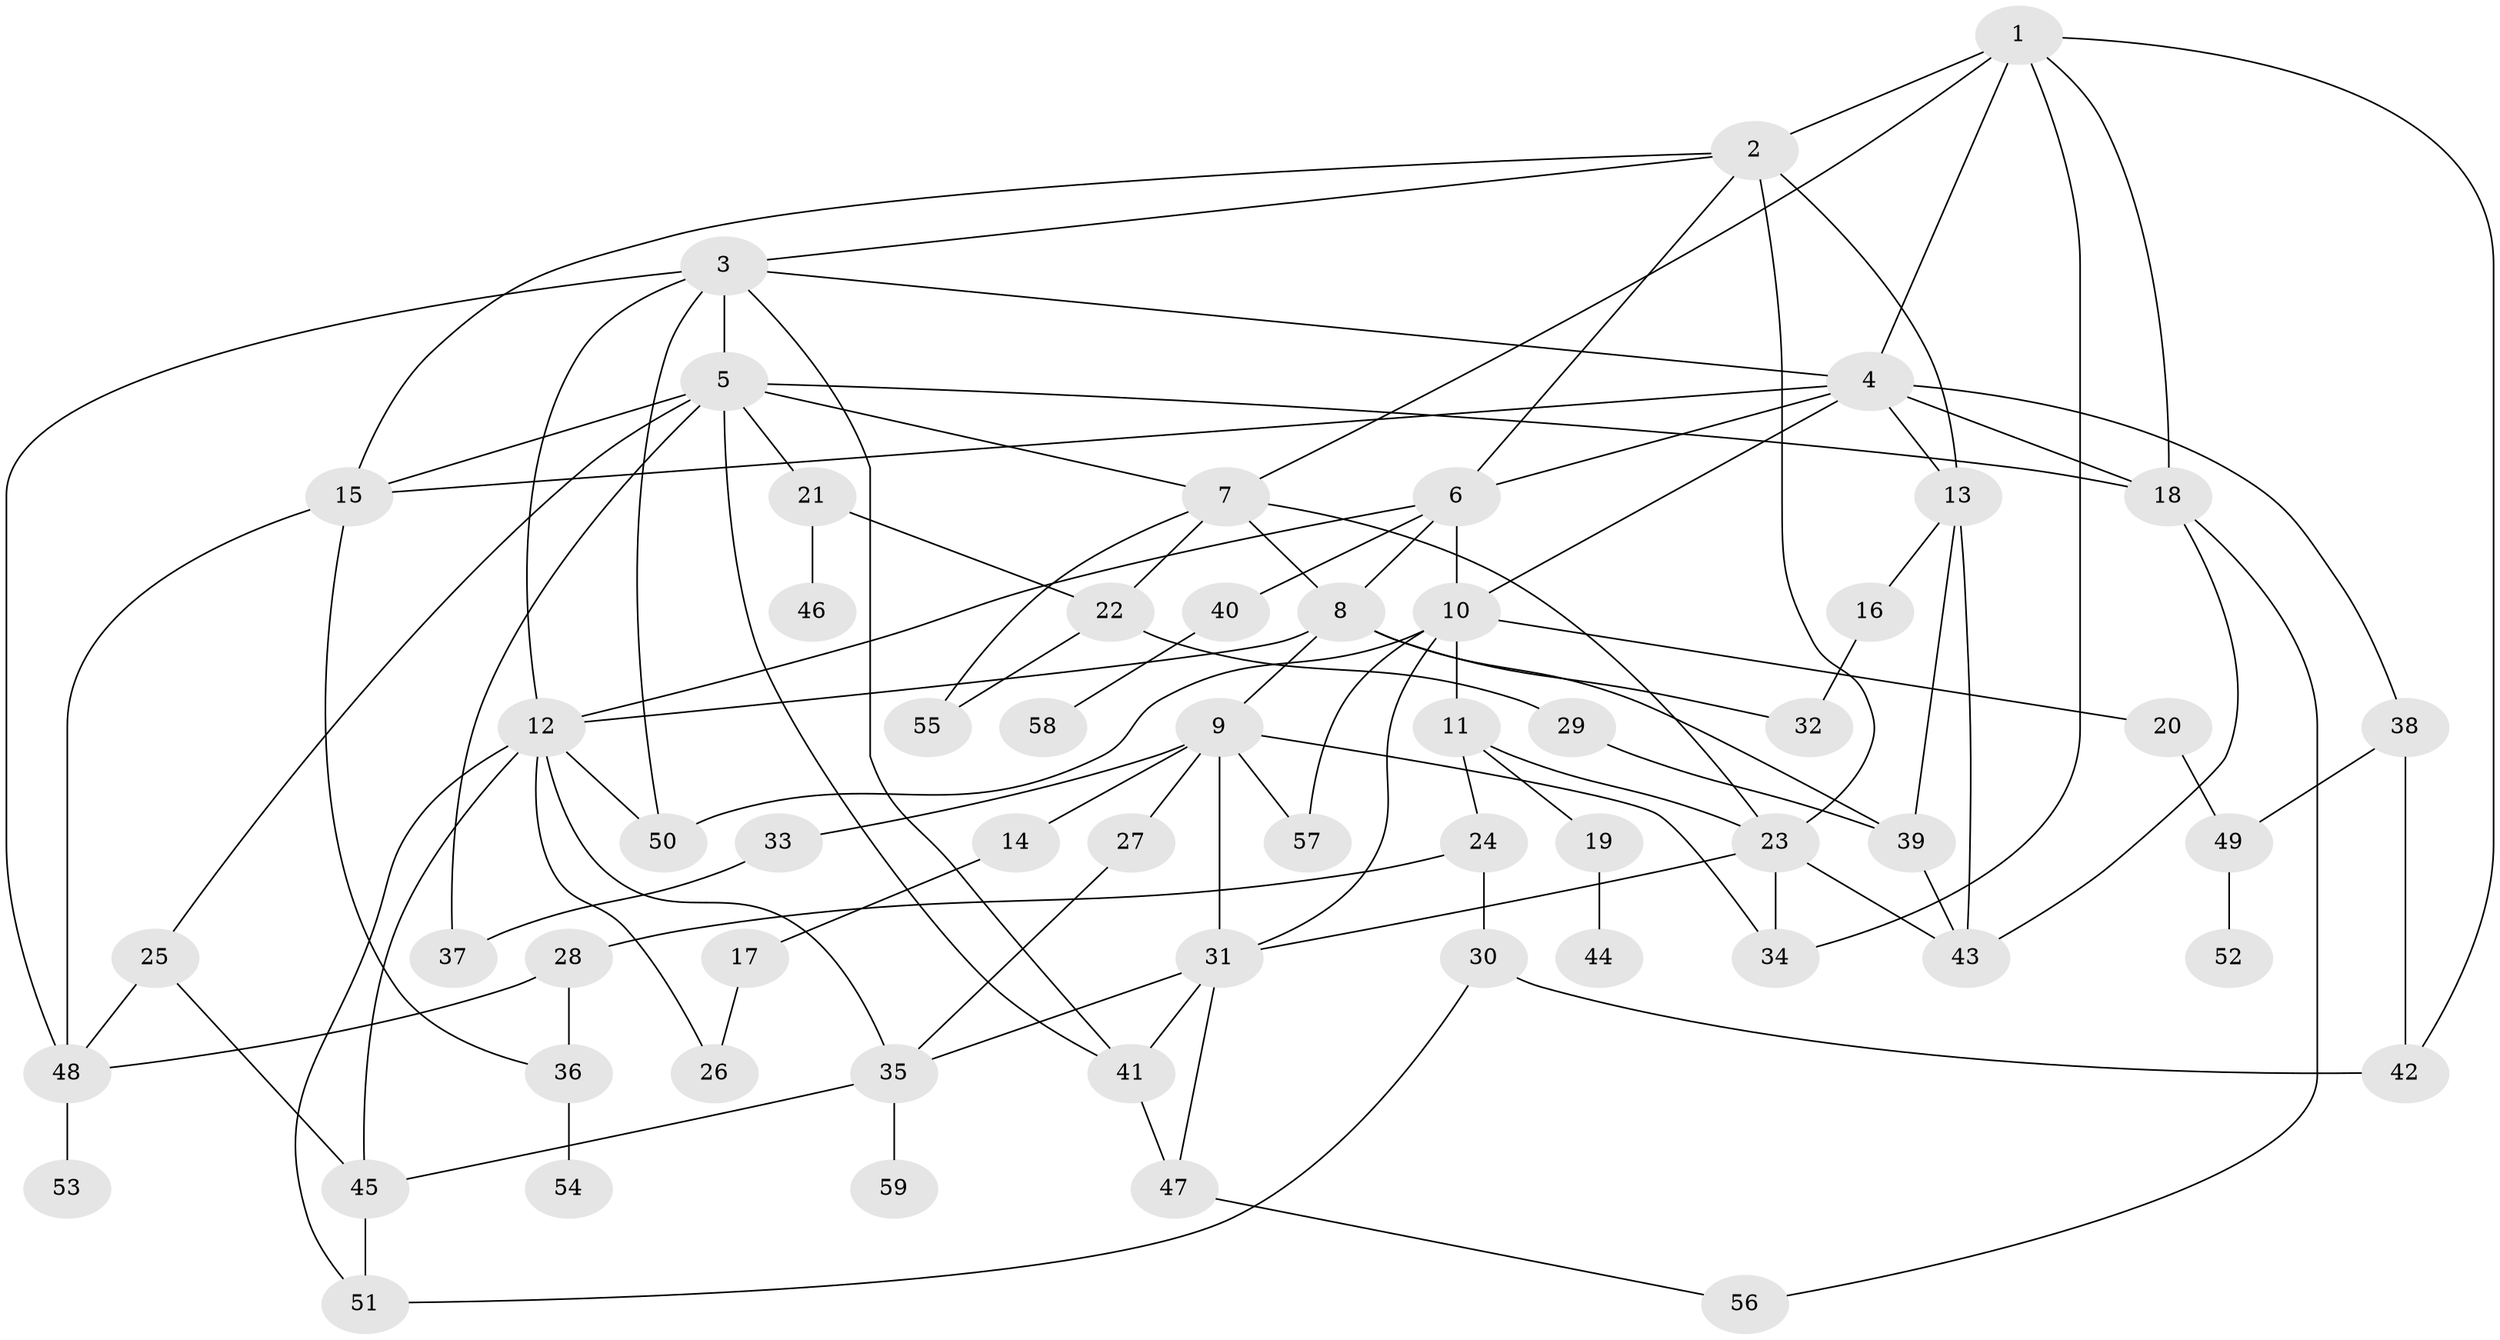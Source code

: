 // original degree distribution, {7: 0.01694915254237288, 5: 0.059322033898305086, 6: 0.025423728813559324, 9: 0.00847457627118644, 4: 0.1694915254237288, 3: 0.2711864406779661, 2: 0.2796610169491525, 1: 0.1694915254237288}
// Generated by graph-tools (version 1.1) at 2025/49/03/04/25 22:49:08]
// undirected, 59 vertices, 106 edges
graph export_dot {
  node [color=gray90,style=filled];
  1;
  2;
  3;
  4;
  5;
  6;
  7;
  8;
  9;
  10;
  11;
  12;
  13;
  14;
  15;
  16;
  17;
  18;
  19;
  20;
  21;
  22;
  23;
  24;
  25;
  26;
  27;
  28;
  29;
  30;
  31;
  32;
  33;
  34;
  35;
  36;
  37;
  38;
  39;
  40;
  41;
  42;
  43;
  44;
  45;
  46;
  47;
  48;
  49;
  50;
  51;
  52;
  53;
  54;
  55;
  56;
  57;
  58;
  59;
  1 -- 2 [weight=2.0];
  1 -- 4 [weight=1.0];
  1 -- 7 [weight=1.0];
  1 -- 18 [weight=1.0];
  1 -- 34 [weight=1.0];
  1 -- 42 [weight=1.0];
  2 -- 3 [weight=1.0];
  2 -- 6 [weight=1.0];
  2 -- 13 [weight=1.0];
  2 -- 15 [weight=1.0];
  2 -- 23 [weight=1.0];
  3 -- 4 [weight=1.0];
  3 -- 5 [weight=1.0];
  3 -- 12 [weight=1.0];
  3 -- 41 [weight=1.0];
  3 -- 48 [weight=1.0];
  3 -- 50 [weight=1.0];
  4 -- 6 [weight=1.0];
  4 -- 10 [weight=1.0];
  4 -- 13 [weight=1.0];
  4 -- 15 [weight=1.0];
  4 -- 18 [weight=1.0];
  4 -- 38 [weight=1.0];
  5 -- 7 [weight=1.0];
  5 -- 15 [weight=1.0];
  5 -- 18 [weight=1.0];
  5 -- 21 [weight=1.0];
  5 -- 25 [weight=1.0];
  5 -- 37 [weight=1.0];
  5 -- 41 [weight=1.0];
  6 -- 8 [weight=1.0];
  6 -- 10 [weight=1.0];
  6 -- 12 [weight=1.0];
  6 -- 40 [weight=1.0];
  7 -- 8 [weight=1.0];
  7 -- 22 [weight=1.0];
  7 -- 23 [weight=1.0];
  7 -- 55 [weight=1.0];
  8 -- 9 [weight=1.0];
  8 -- 12 [weight=1.0];
  8 -- 32 [weight=1.0];
  8 -- 39 [weight=1.0];
  9 -- 14 [weight=2.0];
  9 -- 27 [weight=1.0];
  9 -- 31 [weight=1.0];
  9 -- 33 [weight=1.0];
  9 -- 34 [weight=1.0];
  9 -- 57 [weight=1.0];
  10 -- 11 [weight=2.0];
  10 -- 20 [weight=1.0];
  10 -- 31 [weight=1.0];
  10 -- 50 [weight=1.0];
  10 -- 57 [weight=1.0];
  11 -- 19 [weight=1.0];
  11 -- 23 [weight=1.0];
  11 -- 24 [weight=1.0];
  12 -- 26 [weight=1.0];
  12 -- 35 [weight=1.0];
  12 -- 45 [weight=1.0];
  12 -- 50 [weight=1.0];
  12 -- 51 [weight=1.0];
  13 -- 16 [weight=1.0];
  13 -- 39 [weight=1.0];
  13 -- 43 [weight=1.0];
  14 -- 17 [weight=1.0];
  15 -- 36 [weight=1.0];
  15 -- 48 [weight=2.0];
  16 -- 32 [weight=1.0];
  17 -- 26 [weight=1.0];
  18 -- 43 [weight=1.0];
  18 -- 56 [weight=1.0];
  19 -- 44 [weight=1.0];
  20 -- 49 [weight=1.0];
  21 -- 22 [weight=1.0];
  21 -- 46 [weight=1.0];
  22 -- 29 [weight=1.0];
  22 -- 55 [weight=1.0];
  23 -- 31 [weight=1.0];
  23 -- 34 [weight=1.0];
  23 -- 43 [weight=1.0];
  24 -- 28 [weight=1.0];
  24 -- 30 [weight=1.0];
  25 -- 45 [weight=1.0];
  25 -- 48 [weight=1.0];
  27 -- 35 [weight=1.0];
  28 -- 36 [weight=2.0];
  28 -- 48 [weight=1.0];
  29 -- 39 [weight=1.0];
  30 -- 42 [weight=1.0];
  30 -- 51 [weight=1.0];
  31 -- 35 [weight=1.0];
  31 -- 41 [weight=1.0];
  31 -- 47 [weight=1.0];
  33 -- 37 [weight=1.0];
  35 -- 45 [weight=1.0];
  35 -- 59 [weight=1.0];
  36 -- 54 [weight=1.0];
  38 -- 42 [weight=1.0];
  38 -- 49 [weight=1.0];
  39 -- 43 [weight=1.0];
  40 -- 58 [weight=1.0];
  41 -- 47 [weight=2.0];
  45 -- 51 [weight=1.0];
  47 -- 56 [weight=1.0];
  48 -- 53 [weight=2.0];
  49 -- 52 [weight=1.0];
}
